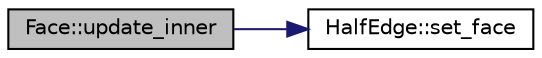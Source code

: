 digraph "Face::update_inner"
{
  edge [fontname="Helvetica",fontsize="10",labelfontname="Helvetica",labelfontsize="10"];
  node [fontname="Helvetica",fontsize="10",shape=record];
  rankdir="LR";
  Node10 [label="Face::update_inner",height=0.2,width=0.4,color="black", fillcolor="grey75", style="filled", fontcolor="black"];
  Node10 -> Node11 [color="midnightblue",fontsize="10",style="solid",fontname="Helvetica"];
  Node11 [label="HalfEdge::set_face",height=0.2,width=0.4,color="black", fillcolor="white", style="filled",URL="$da/df5/class_half_edge.html#af9435a070552ed619064c6527d7f71ba"];
}
